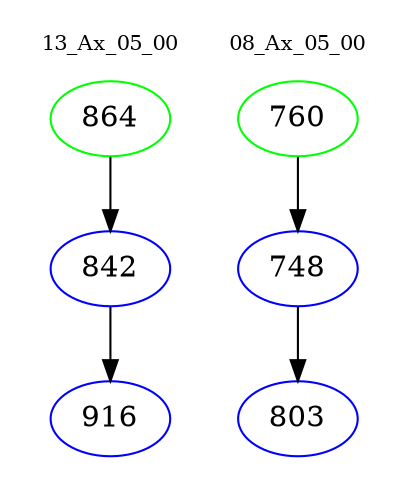 digraph{
subgraph cluster_0 {
color = white
label = "13_Ax_05_00";
fontsize=10;
T0_864 [label="864", color="green"]
T0_864 -> T0_842 [color="black"]
T0_842 [label="842", color="blue"]
T0_842 -> T0_916 [color="black"]
T0_916 [label="916", color="blue"]
}
subgraph cluster_1 {
color = white
label = "08_Ax_05_00";
fontsize=10;
T1_760 [label="760", color="green"]
T1_760 -> T1_748 [color="black"]
T1_748 [label="748", color="blue"]
T1_748 -> T1_803 [color="black"]
T1_803 [label="803", color="blue"]
}
}
